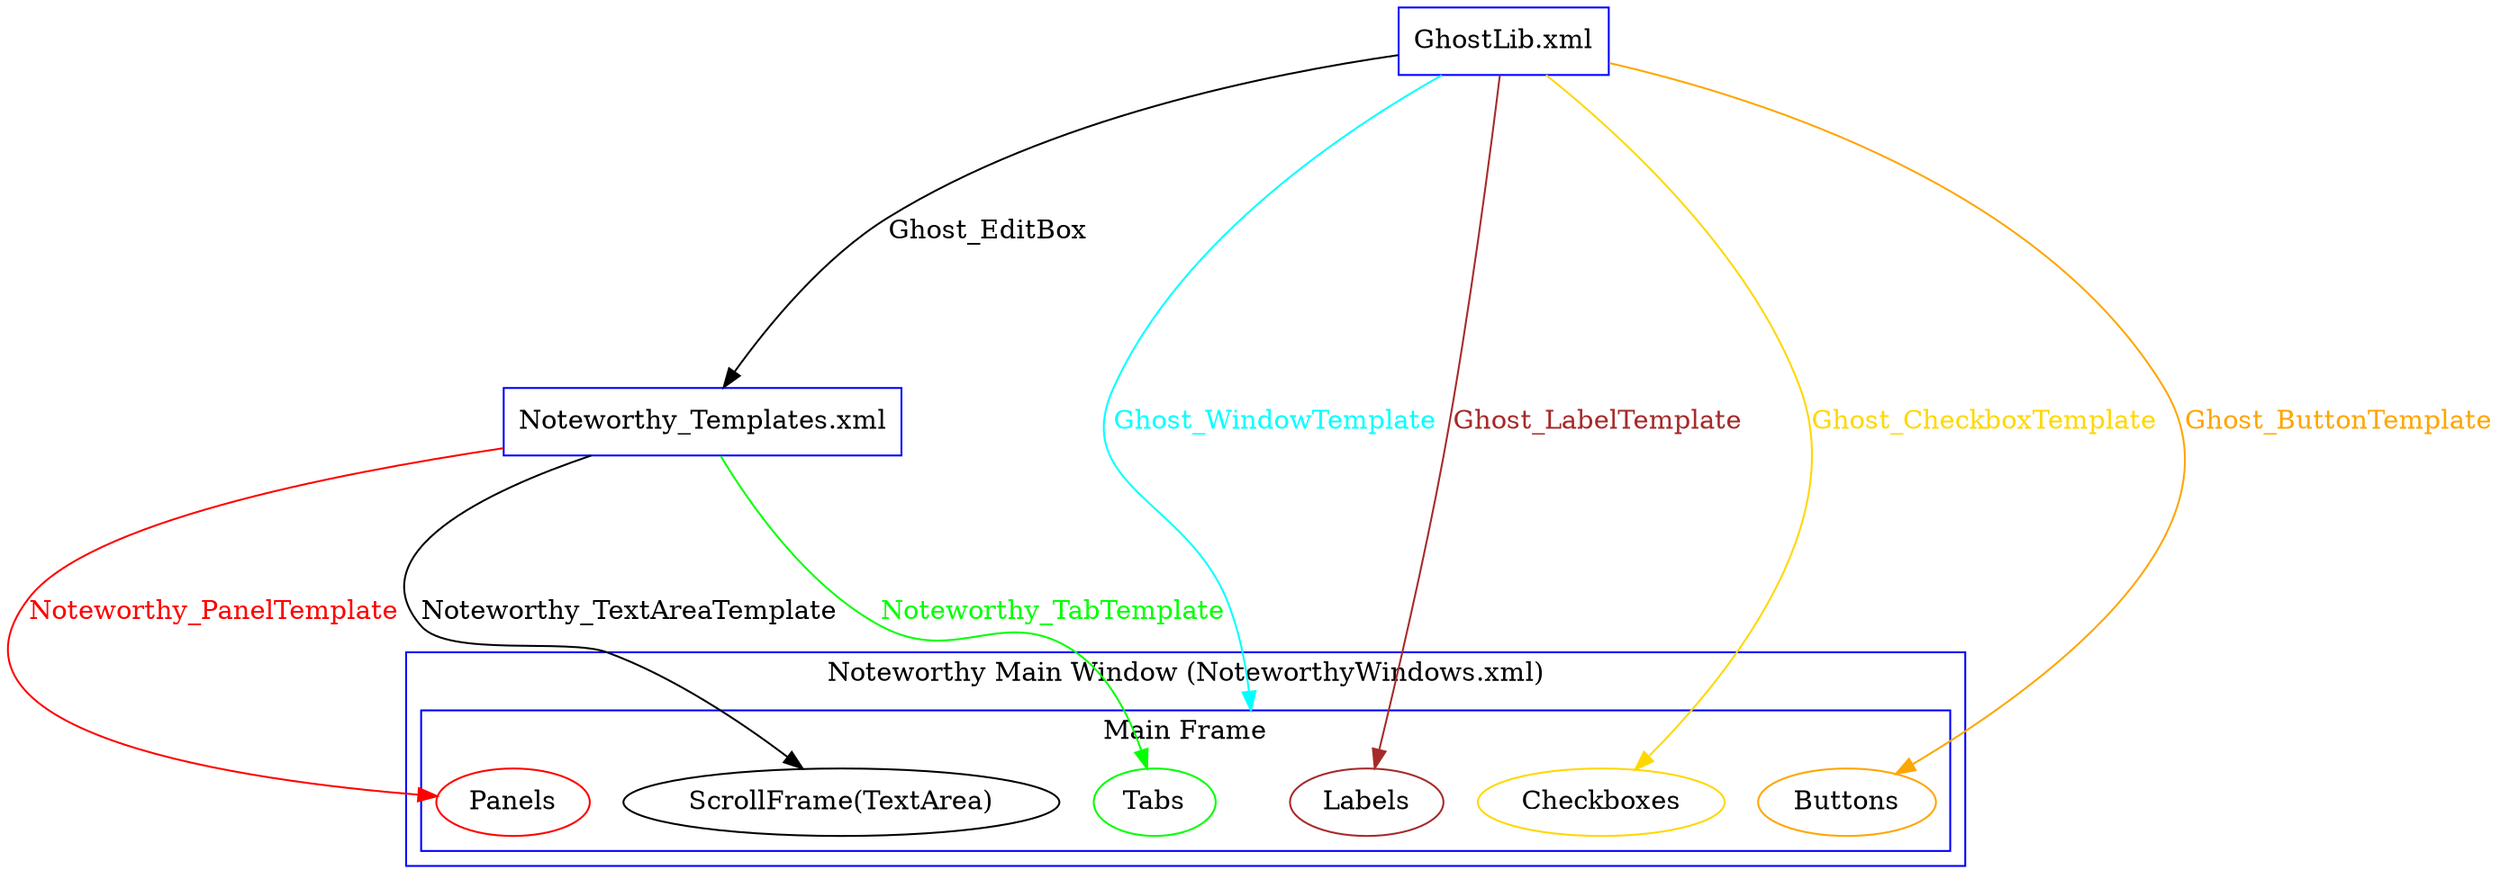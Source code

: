 digraph arch {
	ranksep=2.1
	rankdir=TB
	compound=true
	node[color=blue]

	XML_GL[label="GhostLib.xml", shape=box]
	XML_T[label="Noteworthy_Templates.xml", shape=box]

	subgraph cluster_main {
		label="Noteworthy Main Window (NoteworthyWindows.xml)"
		color=blue
		node[color=red]

		subgraph cluster_main_frame {
			label="Main Frame"

			M_F[label="Main frame", color=cyan, style=invis, shape=point]
			M_L[label="Labels", color=brown]
			M_P[label="Panels", color=red]
			M_C[label="Checkboxes", color=gold]
			M_T[label="ScrollFrame(TextArea)", color=black]
			M_B[label="Buttons", color=orange]
			M_TA[label="Tabs", color=green]
		}
	}

	XML_GL->XML_T[label="Ghost_EditBox", color=black, fontcolor=black]

	XML_GL->M_F[label="Ghost_WindowTemplate", color=cyan, fontcolor=cyan, lhead=cluster_main_frame]
	XML_GL->M_L[label="Ghost_LabelTemplate", color=brown, fontcolor=brown]
	XML_T->M_P[label="Noteworthy_PanelTemplate", color=red, fontcolor=red]
	XML_GL->M_C[label="Ghost_CheckboxTemplate", color=gold, fontcolor=gold]
	XML_T->M_T[label="Noteworthy_TextAreaTemplate", color=black, fontcolor=black]
	XML_GL->M_B[label="Ghost_ButtonTemplate", color=orange, fontcolor=orange]
	XML_T->M_TA[label="Noteworthy_TabTemplate", color=green, fontcolor=green]
}
